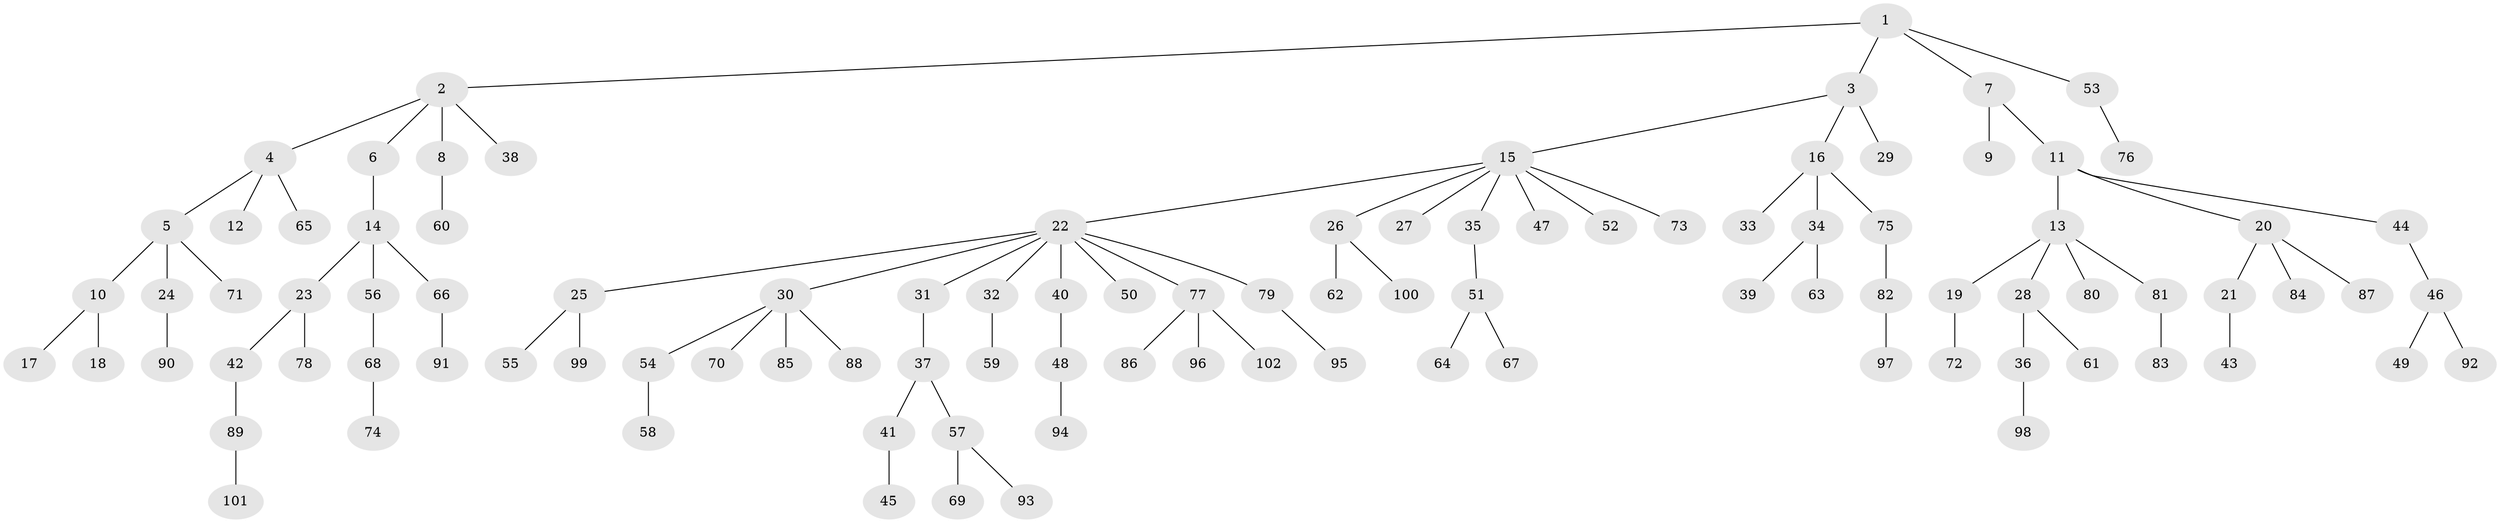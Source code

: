 // coarse degree distribution, {2: 0.22535211267605634, 4: 0.056338028169014086, 1: 0.6197183098591549, 3: 0.04225352112676056, 8: 0.014084507042253521, 5: 0.028169014084507043, 21: 0.014084507042253521}
// Generated by graph-tools (version 1.1) at 2025/56/03/04/25 21:56:10]
// undirected, 102 vertices, 101 edges
graph export_dot {
graph [start="1"]
  node [color=gray90,style=filled];
  1;
  2;
  3;
  4;
  5;
  6;
  7;
  8;
  9;
  10;
  11;
  12;
  13;
  14;
  15;
  16;
  17;
  18;
  19;
  20;
  21;
  22;
  23;
  24;
  25;
  26;
  27;
  28;
  29;
  30;
  31;
  32;
  33;
  34;
  35;
  36;
  37;
  38;
  39;
  40;
  41;
  42;
  43;
  44;
  45;
  46;
  47;
  48;
  49;
  50;
  51;
  52;
  53;
  54;
  55;
  56;
  57;
  58;
  59;
  60;
  61;
  62;
  63;
  64;
  65;
  66;
  67;
  68;
  69;
  70;
  71;
  72;
  73;
  74;
  75;
  76;
  77;
  78;
  79;
  80;
  81;
  82;
  83;
  84;
  85;
  86;
  87;
  88;
  89;
  90;
  91;
  92;
  93;
  94;
  95;
  96;
  97;
  98;
  99;
  100;
  101;
  102;
  1 -- 2;
  1 -- 3;
  1 -- 7;
  1 -- 53;
  2 -- 4;
  2 -- 6;
  2 -- 8;
  2 -- 38;
  3 -- 15;
  3 -- 16;
  3 -- 29;
  4 -- 5;
  4 -- 12;
  4 -- 65;
  5 -- 10;
  5 -- 24;
  5 -- 71;
  6 -- 14;
  7 -- 9;
  7 -- 11;
  8 -- 60;
  10 -- 17;
  10 -- 18;
  11 -- 13;
  11 -- 20;
  11 -- 44;
  13 -- 19;
  13 -- 28;
  13 -- 80;
  13 -- 81;
  14 -- 23;
  14 -- 56;
  14 -- 66;
  15 -- 22;
  15 -- 26;
  15 -- 27;
  15 -- 35;
  15 -- 47;
  15 -- 52;
  15 -- 73;
  16 -- 33;
  16 -- 34;
  16 -- 75;
  19 -- 72;
  20 -- 21;
  20 -- 84;
  20 -- 87;
  21 -- 43;
  22 -- 25;
  22 -- 30;
  22 -- 31;
  22 -- 32;
  22 -- 40;
  22 -- 50;
  22 -- 77;
  22 -- 79;
  23 -- 42;
  23 -- 78;
  24 -- 90;
  25 -- 55;
  25 -- 99;
  26 -- 62;
  26 -- 100;
  28 -- 36;
  28 -- 61;
  30 -- 54;
  30 -- 70;
  30 -- 85;
  30 -- 88;
  31 -- 37;
  32 -- 59;
  34 -- 39;
  34 -- 63;
  35 -- 51;
  36 -- 98;
  37 -- 41;
  37 -- 57;
  40 -- 48;
  41 -- 45;
  42 -- 89;
  44 -- 46;
  46 -- 49;
  46 -- 92;
  48 -- 94;
  51 -- 64;
  51 -- 67;
  53 -- 76;
  54 -- 58;
  56 -- 68;
  57 -- 69;
  57 -- 93;
  66 -- 91;
  68 -- 74;
  75 -- 82;
  77 -- 86;
  77 -- 96;
  77 -- 102;
  79 -- 95;
  81 -- 83;
  82 -- 97;
  89 -- 101;
}
